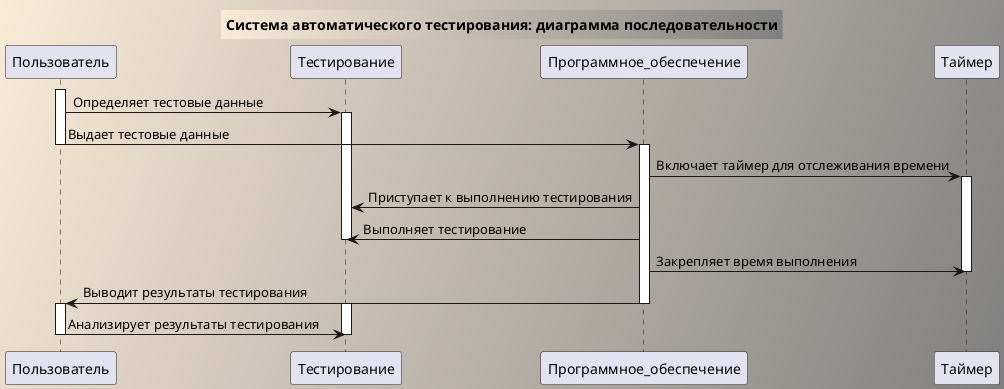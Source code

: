 @startuml "Практическая работа 2-1"
title Система автоматического тестирования: диаграмма последовательности
skinparam backgroundcolor AntiqueWhite/Grey
participant Пользователь
participant Тестирование
participant Программное_обеспечение
participant Таймер
activate Пользователь
Пользователь -> Тестирование: Определяет тестовые данные
activate Тестирование
Пользователь -> Программное_обеспечение: Выдает тестовые данные
deactivate Пользователь
activate Программное_обеспечение
Программное_обеспечение -> Таймер:Включает таймер для отслеживания времени
activate Таймер
Программное_обеспечение -> Тестирование:Приступает к выполнению тестирования
Программное_обеспечение -> Тестирование:Выполняет тестирование
deactivate Тестирование
Программное_обеспечение -> Таймер:Закрепляет время выполнения
deactivate Таймер
Программное_обеспечение -> Пользователь:Выводит результаты тестирования
deactivate Программное_обеспечение
activate Пользователь
activate Тестирование
Пользователь -> Тестирование:Анализирует результаты тестирования
deactivate Пользователь
deactivate Тестирование
@enduml
